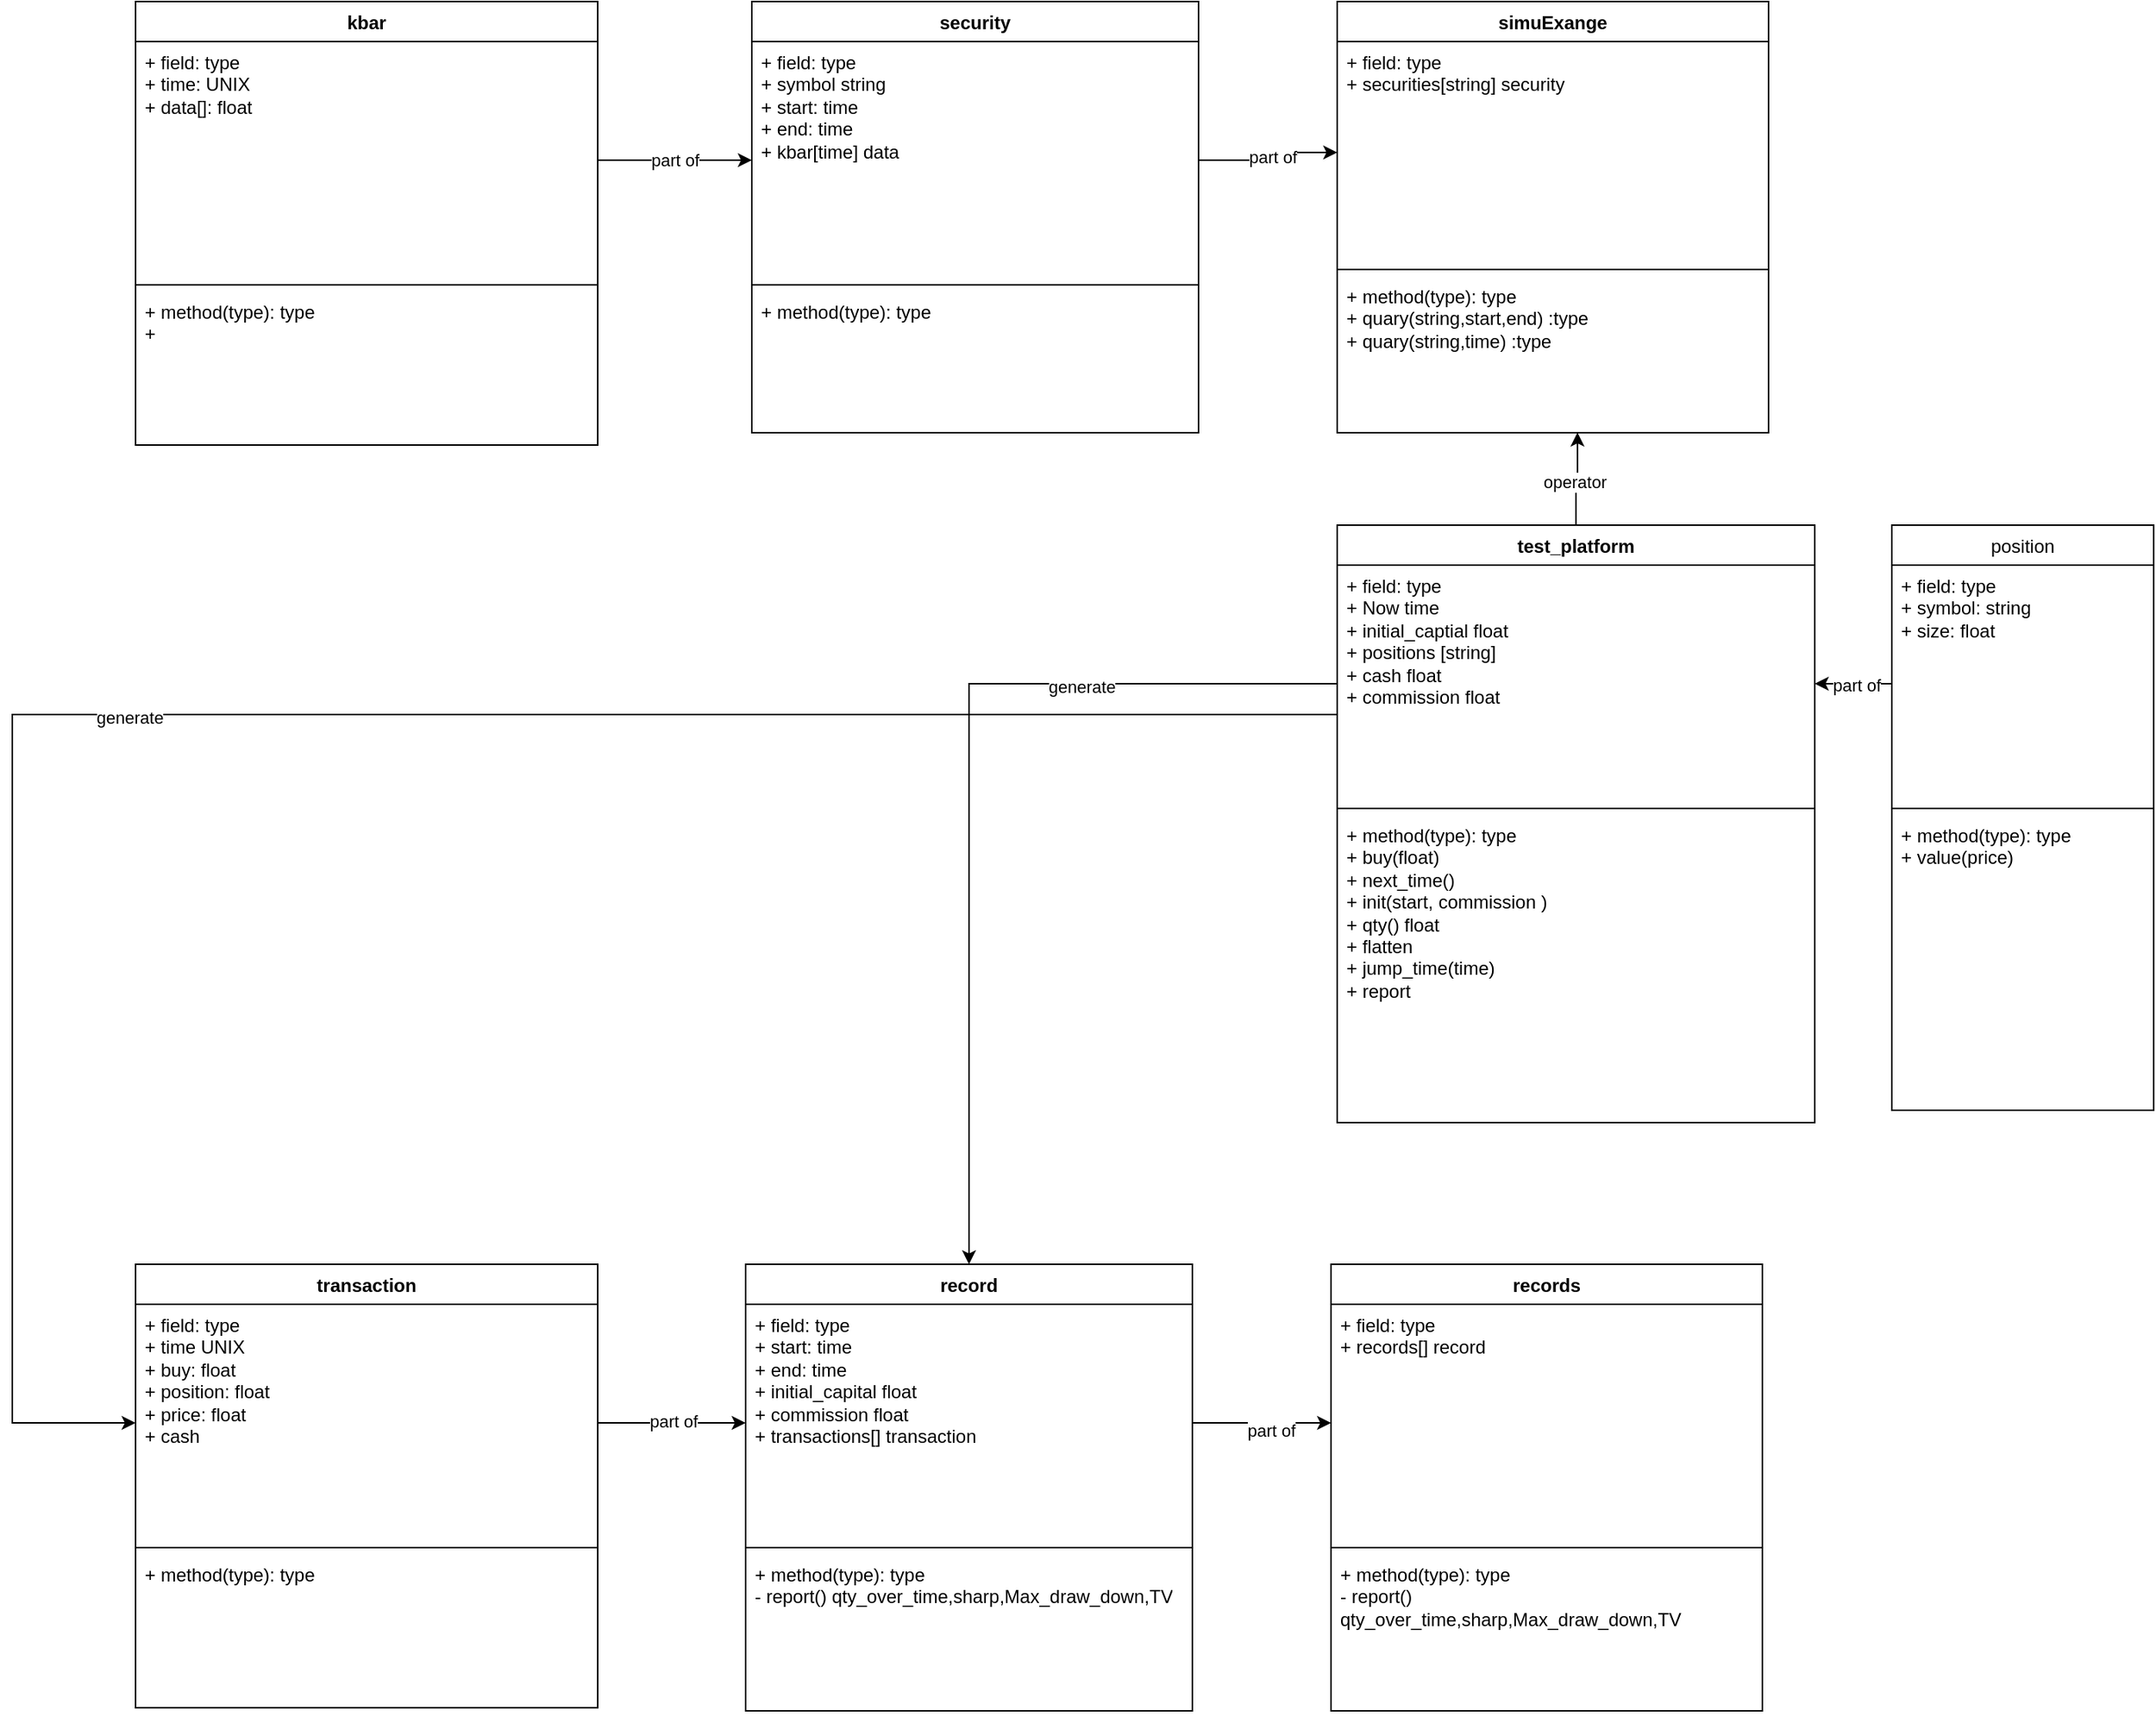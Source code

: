 <mxfile version="26.1.1">
  <diagram name="第 1 页" id="eEJtGMIXdbM9ThFpS3Nj">
    <mxGraphModel dx="2440" dy="1292" grid="1" gridSize="10" guides="1" tooltips="1" connect="1" arrows="1" fold="1" page="1" pageScale="1" pageWidth="827" pageHeight="1169" math="0" shadow="0">
      <root>
        <mxCell id="0" />
        <mxCell id="1" parent="0" />
        <mxCell id="I--uk0IJnU3XhjnONqk5-1" value="kbar" style="swimlane;fontStyle=1;align=center;verticalAlign=top;childLayout=stackLayout;horizontal=1;startSize=26;horizontalStack=0;resizeParent=1;resizeParentMax=0;resizeLast=0;collapsible=1;marginBottom=0;whiteSpace=wrap;html=1;" vertex="1" parent="1">
          <mxGeometry x="110" y="250" width="300" height="288" as="geometry" />
        </mxCell>
        <mxCell id="I--uk0IJnU3XhjnONqk5-2" value="+ field: type&lt;br&gt;+ time: UNIX&lt;div&gt;+ data[]: float&lt;/div&gt;&lt;div&gt;&lt;br&gt;&lt;/div&gt;" style="text;strokeColor=none;fillColor=none;align=left;verticalAlign=top;spacingLeft=4;spacingRight=4;overflow=hidden;rotatable=0;points=[[0,0.5],[1,0.5]];portConstraint=eastwest;whiteSpace=wrap;html=1;" vertex="1" parent="I--uk0IJnU3XhjnONqk5-1">
          <mxGeometry y="26" width="300" height="154" as="geometry" />
        </mxCell>
        <mxCell id="I--uk0IJnU3XhjnONqk5-3" value="" style="line;strokeWidth=1;fillColor=none;align=left;verticalAlign=middle;spacingTop=-1;spacingLeft=3;spacingRight=3;rotatable=0;labelPosition=right;points=[];portConstraint=eastwest;strokeColor=inherit;" vertex="1" parent="I--uk0IJnU3XhjnONqk5-1">
          <mxGeometry y="180" width="300" height="8" as="geometry" />
        </mxCell>
        <mxCell id="I--uk0IJnU3XhjnONqk5-4" value="+ method(type): type&lt;br&gt;+&amp;nbsp;" style="text;strokeColor=none;fillColor=none;align=left;verticalAlign=top;spacingLeft=4;spacingRight=4;overflow=hidden;rotatable=0;points=[[0,0.5],[1,0.5]];portConstraint=eastwest;whiteSpace=wrap;html=1;" vertex="1" parent="I--uk0IJnU3XhjnONqk5-1">
          <mxGeometry y="188" width="300" height="100" as="geometry" />
        </mxCell>
        <mxCell id="I--uk0IJnU3XhjnONqk5-5" value="security" style="swimlane;fontStyle=1;align=center;verticalAlign=top;childLayout=stackLayout;horizontal=1;startSize=26;horizontalStack=0;resizeParent=1;resizeParentMax=0;resizeLast=0;collapsible=1;marginBottom=0;whiteSpace=wrap;html=1;" vertex="1" parent="1">
          <mxGeometry x="510" y="250" width="290" height="280" as="geometry" />
        </mxCell>
        <mxCell id="I--uk0IJnU3XhjnONqk5-6" value="+ field: type&lt;div&gt;+ s&lt;span style=&quot;background-color: transparent; color: light-dark(rgb(0, 0, 0), rgb(255, 255, 255));&quot;&gt;ymbol string&lt;/span&gt;&lt;/div&gt;&lt;div&gt;&lt;div&gt;+ start: time&lt;/div&gt;&lt;div&gt;+ end: time&lt;/div&gt;&lt;div&gt;+ kbar[time] data&amp;nbsp;&lt;/div&gt;&lt;/div&gt;" style="text;strokeColor=none;fillColor=none;align=left;verticalAlign=top;spacingLeft=4;spacingRight=4;overflow=hidden;rotatable=0;points=[[0,0.5],[1,0.5]];portConstraint=eastwest;whiteSpace=wrap;html=1;" vertex="1" parent="I--uk0IJnU3XhjnONqk5-5">
          <mxGeometry y="26" width="290" height="154" as="geometry" />
        </mxCell>
        <mxCell id="I--uk0IJnU3XhjnONqk5-7" value="" style="line;strokeWidth=1;fillColor=none;align=left;verticalAlign=middle;spacingTop=-1;spacingLeft=3;spacingRight=3;rotatable=0;labelPosition=right;points=[];portConstraint=eastwest;strokeColor=inherit;" vertex="1" parent="I--uk0IJnU3XhjnONqk5-5">
          <mxGeometry y="180" width="290" height="8" as="geometry" />
        </mxCell>
        <mxCell id="I--uk0IJnU3XhjnONqk5-8" value="+ method(type): type" style="text;strokeColor=none;fillColor=none;align=left;verticalAlign=top;spacingLeft=4;spacingRight=4;overflow=hidden;rotatable=0;points=[[0,0.5],[1,0.5]];portConstraint=eastwest;whiteSpace=wrap;html=1;" vertex="1" parent="I--uk0IJnU3XhjnONqk5-5">
          <mxGeometry y="188" width="290" height="92" as="geometry" />
        </mxCell>
        <mxCell id="I--uk0IJnU3XhjnONqk5-9" value="transaction" style="swimlane;fontStyle=1;align=center;verticalAlign=top;childLayout=stackLayout;horizontal=1;startSize=26;horizontalStack=0;resizeParent=1;resizeParentMax=0;resizeLast=0;collapsible=1;marginBottom=0;whiteSpace=wrap;html=1;" vertex="1" parent="1">
          <mxGeometry x="110" y="1070" width="300" height="288" as="geometry" />
        </mxCell>
        <mxCell id="I--uk0IJnU3XhjnONqk5-10" value="+ field: type&lt;br&gt;+ time UNIX&lt;div&gt;+ buy: float&lt;br&gt;+ position: float&lt;/div&gt;&lt;div&gt;+ price: float&lt;/div&gt;&lt;div&gt;+ cash&lt;/div&gt;&lt;div&gt;&lt;br&gt;&lt;/div&gt;&lt;div&gt;&lt;br&gt;&lt;/div&gt;" style="text;strokeColor=none;fillColor=none;align=left;verticalAlign=top;spacingLeft=4;spacingRight=4;overflow=hidden;rotatable=0;points=[[0,0.5],[1,0.5]];portConstraint=eastwest;whiteSpace=wrap;html=1;" vertex="1" parent="I--uk0IJnU3XhjnONqk5-9">
          <mxGeometry y="26" width="300" height="154" as="geometry" />
        </mxCell>
        <mxCell id="I--uk0IJnU3XhjnONqk5-11" value="" style="line;strokeWidth=1;fillColor=none;align=left;verticalAlign=middle;spacingTop=-1;spacingLeft=3;spacingRight=3;rotatable=0;labelPosition=right;points=[];portConstraint=eastwest;strokeColor=inherit;" vertex="1" parent="I--uk0IJnU3XhjnONqk5-9">
          <mxGeometry y="180" width="300" height="8" as="geometry" />
        </mxCell>
        <mxCell id="I--uk0IJnU3XhjnONqk5-12" value="+ method(type): type&lt;div&gt;&lt;br/&gt;&lt;/div&gt;" style="text;strokeColor=none;fillColor=none;align=left;verticalAlign=top;spacingLeft=4;spacingRight=4;overflow=hidden;rotatable=0;points=[[0,0.5],[1,0.5]];portConstraint=eastwest;whiteSpace=wrap;html=1;" vertex="1" parent="I--uk0IJnU3XhjnONqk5-9">
          <mxGeometry y="188" width="300" height="100" as="geometry" />
        </mxCell>
        <mxCell id="I--uk0IJnU3XhjnONqk5-13" value="simuExange" style="swimlane;fontStyle=1;align=center;verticalAlign=top;childLayout=stackLayout;horizontal=1;startSize=26;horizontalStack=0;resizeParent=1;resizeParentMax=0;resizeLast=0;collapsible=1;marginBottom=0;whiteSpace=wrap;html=1;" vertex="1" parent="1">
          <mxGeometry x="890" y="250" width="280" height="280" as="geometry" />
        </mxCell>
        <mxCell id="I--uk0IJnU3XhjnONqk5-14" value="+ field: type&lt;div&gt;+&amp;nbsp;&lt;span style=&quot;text-align: center; background-color: transparent; color: light-dark(rgb(0, 0, 0), rgb(255, 255, 255));&quot;&gt;securities[string] security&amp;nbsp;&lt;/span&gt;&lt;/div&gt;" style="text;strokeColor=none;fillColor=none;align=left;verticalAlign=top;spacingLeft=4;spacingRight=4;overflow=hidden;rotatable=0;points=[[0,0.5],[1,0.5]];portConstraint=eastwest;whiteSpace=wrap;html=1;" vertex="1" parent="I--uk0IJnU3XhjnONqk5-13">
          <mxGeometry y="26" width="280" height="144" as="geometry" />
        </mxCell>
        <mxCell id="I--uk0IJnU3XhjnONqk5-15" value="" style="line;strokeWidth=1;fillColor=none;align=left;verticalAlign=middle;spacingTop=-1;spacingLeft=3;spacingRight=3;rotatable=0;labelPosition=right;points=[];portConstraint=eastwest;strokeColor=inherit;" vertex="1" parent="I--uk0IJnU3XhjnONqk5-13">
          <mxGeometry y="170" width="280" height="8" as="geometry" />
        </mxCell>
        <mxCell id="I--uk0IJnU3XhjnONqk5-16" value="+ method(type): type&lt;div&gt;+ quary(string,start,end) :type&lt;/div&gt;&lt;div&gt;+ quary&lt;span style=&quot;background-color: transparent; color: light-dark(rgb(0, 0, 0), rgb(255, 255, 255));&quot;&gt;(string,time) :type&lt;/span&gt;&lt;/div&gt;" style="text;strokeColor=none;fillColor=none;align=left;verticalAlign=top;spacingLeft=4;spacingRight=4;overflow=hidden;rotatable=0;points=[[0,0.5],[1,0.5]];portConstraint=eastwest;whiteSpace=wrap;html=1;" vertex="1" parent="I--uk0IJnU3XhjnONqk5-13">
          <mxGeometry y="178" width="280" height="102" as="geometry" />
        </mxCell>
        <mxCell id="I--uk0IJnU3XhjnONqk5-17" value="record" style="swimlane;fontStyle=1;align=center;verticalAlign=top;childLayout=stackLayout;horizontal=1;startSize=26;horizontalStack=0;resizeParent=1;resizeParentMax=0;resizeLast=0;collapsible=1;marginBottom=0;whiteSpace=wrap;html=1;" vertex="1" parent="1">
          <mxGeometry x="506" y="1070" width="290" height="290" as="geometry" />
        </mxCell>
        <mxCell id="I--uk0IJnU3XhjnONqk5-18" value="+ field: type&lt;br&gt;&lt;div&gt;+ start: time&lt;/div&gt;&lt;div&gt;+ end: time&lt;/div&gt;+ initial_capital float&lt;div&gt;+ commission float&lt;/div&gt;&lt;div&gt;+ transactions[] transaction&lt;/div&gt;" style="text;strokeColor=none;fillColor=none;align=left;verticalAlign=top;spacingLeft=4;spacingRight=4;overflow=hidden;rotatable=0;points=[[0,0.5],[1,0.5]];portConstraint=eastwest;whiteSpace=wrap;html=1;" vertex="1" parent="I--uk0IJnU3XhjnONqk5-17">
          <mxGeometry y="26" width="290" height="154" as="geometry" />
        </mxCell>
        <mxCell id="I--uk0IJnU3XhjnONqk5-19" value="" style="line;strokeWidth=1;fillColor=none;align=left;verticalAlign=middle;spacingTop=-1;spacingLeft=3;spacingRight=3;rotatable=0;labelPosition=right;points=[];portConstraint=eastwest;strokeColor=inherit;" vertex="1" parent="I--uk0IJnU3XhjnONqk5-17">
          <mxGeometry y="180" width="290" height="8" as="geometry" />
        </mxCell>
        <mxCell id="I--uk0IJnU3XhjnONqk5-20" value="+ method(type): type&lt;div&gt;- report() qty_over_time,sharp,Max_draw_down,TV&lt;/div&gt;" style="text;strokeColor=none;fillColor=none;align=left;verticalAlign=top;spacingLeft=4;spacingRight=4;overflow=hidden;rotatable=0;points=[[0,0.5],[1,0.5]];portConstraint=eastwest;whiteSpace=wrap;html=1;" vertex="1" parent="I--uk0IJnU3XhjnONqk5-17">
          <mxGeometry y="188" width="290" height="102" as="geometry" />
        </mxCell>
        <mxCell id="I--uk0IJnU3XhjnONqk5-21" value="records" style="swimlane;fontStyle=1;align=center;verticalAlign=top;childLayout=stackLayout;horizontal=1;startSize=26;horizontalStack=0;resizeParent=1;resizeParentMax=0;resizeLast=0;collapsible=1;marginBottom=0;whiteSpace=wrap;html=1;" vertex="1" parent="1">
          <mxGeometry x="886" y="1070" width="280" height="290" as="geometry" />
        </mxCell>
        <mxCell id="I--uk0IJnU3XhjnONqk5-22" value="+ field: type&lt;div&gt;+ records[] record&lt;/div&gt;" style="text;strokeColor=none;fillColor=none;align=left;verticalAlign=top;spacingLeft=4;spacingRight=4;overflow=hidden;rotatable=0;points=[[0,0.5],[1,0.5]];portConstraint=eastwest;whiteSpace=wrap;html=1;" vertex="1" parent="I--uk0IJnU3XhjnONqk5-21">
          <mxGeometry y="26" width="280" height="154" as="geometry" />
        </mxCell>
        <mxCell id="I--uk0IJnU3XhjnONqk5-23" value="" style="line;strokeWidth=1;fillColor=none;align=left;verticalAlign=middle;spacingTop=-1;spacingLeft=3;spacingRight=3;rotatable=0;labelPosition=right;points=[];portConstraint=eastwest;strokeColor=inherit;" vertex="1" parent="I--uk0IJnU3XhjnONqk5-21">
          <mxGeometry y="180" width="280" height="8" as="geometry" />
        </mxCell>
        <mxCell id="I--uk0IJnU3XhjnONqk5-24" value="+ method(type): type&lt;div&gt;- report() qty_over_time,sharp,Max_draw_down,TV&lt;/div&gt;" style="text;strokeColor=none;fillColor=none;align=left;verticalAlign=top;spacingLeft=4;spacingRight=4;overflow=hidden;rotatable=0;points=[[0,0.5],[1,0.5]];portConstraint=eastwest;whiteSpace=wrap;html=1;" vertex="1" parent="I--uk0IJnU3XhjnONqk5-21">
          <mxGeometry y="188" width="280" height="102" as="geometry" />
        </mxCell>
        <mxCell id="I--uk0IJnU3XhjnONqk5-25" value="test_platform" style="swimlane;fontStyle=1;align=center;verticalAlign=top;childLayout=stackLayout;horizontal=1;startSize=26;horizontalStack=0;resizeParent=1;resizeParentMax=0;resizeLast=0;collapsible=1;marginBottom=0;whiteSpace=wrap;html=1;" vertex="1" parent="1">
          <mxGeometry x="890" y="590" width="310" height="388" as="geometry" />
        </mxCell>
        <mxCell id="I--uk0IJnU3XhjnONqk5-26" value="+ field: type&lt;div&gt;+ Now time&lt;/div&gt;&lt;div&gt;+ initial_captial float&lt;/div&gt;&lt;div&gt;+ positions [string]&lt;/div&gt;&lt;div&gt;+ cash float&lt;/div&gt;&lt;div&gt;+ commission float&lt;/div&gt;&lt;div&gt;&lt;br&gt;&lt;/div&gt;&lt;div&gt;&lt;br&gt;&lt;/div&gt;" style="text;strokeColor=none;fillColor=none;align=left;verticalAlign=top;spacingLeft=4;spacingRight=4;overflow=hidden;rotatable=0;points=[[0,0.5],[1,0.5]];portConstraint=eastwest;whiteSpace=wrap;html=1;" vertex="1" parent="I--uk0IJnU3XhjnONqk5-25">
          <mxGeometry y="26" width="310" height="154" as="geometry" />
        </mxCell>
        <mxCell id="I--uk0IJnU3XhjnONqk5-27" value="" style="line;strokeWidth=1;fillColor=none;align=left;verticalAlign=middle;spacingTop=-1;spacingLeft=3;spacingRight=3;rotatable=0;labelPosition=right;points=[];portConstraint=eastwest;strokeColor=inherit;" vertex="1" parent="I--uk0IJnU3XhjnONqk5-25">
          <mxGeometry y="180" width="310" height="8" as="geometry" />
        </mxCell>
        <mxCell id="I--uk0IJnU3XhjnONqk5-28" value="+ method(type): type&lt;div&gt;+ b&lt;span style=&quot;background-color: transparent; color: light-dark(rgb(0, 0, 0), rgb(255, 255, 255));&quot;&gt;uy(float)&lt;/span&gt;&lt;/div&gt;&lt;div&gt;&lt;span style=&quot;background-color: transparent; color: light-dark(rgb(0, 0, 0), rgb(255, 255, 255));&quot;&gt;+ next_time()&lt;/span&gt;&lt;/div&gt;&lt;div&gt;&lt;span style=&quot;background-color: transparent; color: light-dark(rgb(0, 0, 0), rgb(255, 255, 255));&quot;&gt;+ init(start,&amp;nbsp;&lt;/span&gt;&lt;span style=&quot;background-color: transparent; color: light-dark(rgb(0, 0, 0), rgb(255, 255, 255));&quot;&gt;commission&lt;/span&gt;&lt;span style=&quot;background-color: transparent; color: light-dark(rgb(0, 0, 0), rgb(255, 255, 255));&quot;&gt;&amp;nbsp;)&lt;/span&gt;&lt;/div&gt;&lt;div&gt;&lt;span style=&quot;background-color: transparent; color: light-dark(rgb(0, 0, 0), rgb(255, 255, 255));&quot;&gt;+ qty() float&amp;nbsp;&lt;/span&gt;&lt;/div&gt;&lt;div&gt;&lt;span style=&quot;background-color: transparent; color: light-dark(rgb(0, 0, 0), rgb(255, 255, 255));&quot;&gt;+ flatten&lt;/span&gt;&lt;/div&gt;&lt;div&gt;&lt;span style=&quot;background-color: transparent; color: light-dark(rgb(0, 0, 0), rgb(255, 255, 255));&quot;&gt;+ jump_time(time)&lt;/span&gt;&lt;/div&gt;&lt;div&gt;&lt;span style=&quot;background-color: transparent; color: light-dark(rgb(0, 0, 0), rgb(255, 255, 255));&quot;&gt;+ report&lt;/span&gt;&lt;/div&gt;" style="text;strokeColor=none;fillColor=none;align=left;verticalAlign=top;spacingLeft=4;spacingRight=4;overflow=hidden;rotatable=0;points=[[0,0.5],[1,0.5]];portConstraint=eastwest;whiteSpace=wrap;html=1;" vertex="1" parent="I--uk0IJnU3XhjnONqk5-25">
          <mxGeometry y="188" width="310" height="200" as="geometry" />
        </mxCell>
        <mxCell id="I--uk0IJnU3XhjnONqk5-29" style="edgeStyle=orthogonalEdgeStyle;rounded=0;orthogonalLoop=1;jettySize=auto;html=1;" edge="1" parent="1" source="I--uk0IJnU3XhjnONqk5-2" target="I--uk0IJnU3XhjnONqk5-6">
          <mxGeometry relative="1" as="geometry" />
        </mxCell>
        <mxCell id="I--uk0IJnU3XhjnONqk5-30" value="part of" style="edgeLabel;html=1;align=center;verticalAlign=middle;resizable=0;points=[];" vertex="1" connectable="0" parent="I--uk0IJnU3XhjnONqk5-29">
          <mxGeometry relative="1" as="geometry">
            <mxPoint as="offset" />
          </mxGeometry>
        </mxCell>
        <mxCell id="I--uk0IJnU3XhjnONqk5-31" style="edgeStyle=orthogonalEdgeStyle;rounded=0;orthogonalLoop=1;jettySize=auto;html=1;entryX=0;entryY=0.5;entryDx=0;entryDy=0;" edge="1" parent="1" source="I--uk0IJnU3XhjnONqk5-6" target="I--uk0IJnU3XhjnONqk5-14">
          <mxGeometry relative="1" as="geometry" />
        </mxCell>
        <mxCell id="I--uk0IJnU3XhjnONqk5-32" value="part of" style="edgeLabel;html=1;align=center;verticalAlign=middle;resizable=0;points=[];" vertex="1" connectable="0" parent="I--uk0IJnU3XhjnONqk5-31">
          <mxGeometry x="0.116" y="-3" relative="1" as="geometry">
            <mxPoint as="offset" />
          </mxGeometry>
        </mxCell>
        <mxCell id="I--uk0IJnU3XhjnONqk5-33" style="edgeStyle=orthogonalEdgeStyle;rounded=0;orthogonalLoop=1;jettySize=auto;html=1;entryX=0;entryY=0.5;entryDx=0;entryDy=0;" edge="1" parent="1" source="I--uk0IJnU3XhjnONqk5-10" target="I--uk0IJnU3XhjnONqk5-18">
          <mxGeometry relative="1" as="geometry" />
        </mxCell>
        <mxCell id="I--uk0IJnU3XhjnONqk5-34" value="part of" style="edgeLabel;html=1;align=center;verticalAlign=middle;resizable=0;points=[];" vertex="1" connectable="0" parent="I--uk0IJnU3XhjnONqk5-33">
          <mxGeometry x="0.021" y="1" relative="1" as="geometry">
            <mxPoint as="offset" />
          </mxGeometry>
        </mxCell>
        <mxCell id="I--uk0IJnU3XhjnONqk5-35" style="edgeStyle=orthogonalEdgeStyle;rounded=0;orthogonalLoop=1;jettySize=auto;html=1;" edge="1" parent="1" source="I--uk0IJnU3XhjnONqk5-18" target="I--uk0IJnU3XhjnONqk5-22">
          <mxGeometry relative="1" as="geometry" />
        </mxCell>
        <mxCell id="I--uk0IJnU3XhjnONqk5-36" value="part of" style="edgeLabel;html=1;align=center;verticalAlign=middle;resizable=0;points=[];" vertex="1" connectable="0" parent="I--uk0IJnU3XhjnONqk5-35">
          <mxGeometry x="0.133" y="-5" relative="1" as="geometry">
            <mxPoint as="offset" />
          </mxGeometry>
        </mxCell>
        <mxCell id="I--uk0IJnU3XhjnONqk5-39" style="edgeStyle=orthogonalEdgeStyle;rounded=0;orthogonalLoop=1;jettySize=auto;html=1;entryX=0.5;entryY=0;entryDx=0;entryDy=0;" edge="1" parent="1" source="I--uk0IJnU3XhjnONqk5-26" target="I--uk0IJnU3XhjnONqk5-17">
          <mxGeometry relative="1" as="geometry" />
        </mxCell>
        <mxCell id="I--uk0IJnU3XhjnONqk5-40" value="generate" style="edgeLabel;html=1;align=center;verticalAlign=middle;resizable=0;points=[];" vertex="1" connectable="0" parent="I--uk0IJnU3XhjnONqk5-39">
          <mxGeometry x="-0.461" y="2" relative="1" as="geometry">
            <mxPoint as="offset" />
          </mxGeometry>
        </mxCell>
        <mxCell id="I--uk0IJnU3XhjnONqk5-37" style="edgeStyle=orthogonalEdgeStyle;rounded=0;orthogonalLoop=1;jettySize=auto;html=1;entryX=0;entryY=0.5;entryDx=0;entryDy=0;" edge="1" parent="1" source="I--uk0IJnU3XhjnONqk5-26" target="I--uk0IJnU3XhjnONqk5-10">
          <mxGeometry relative="1" as="geometry">
            <mxPoint x="96" y="280" as="targetPoint" />
            <Array as="points">
              <mxPoint x="30" y="713" />
              <mxPoint x="30" y="1173" />
            </Array>
          </mxGeometry>
        </mxCell>
        <mxCell id="I--uk0IJnU3XhjnONqk5-38" value="generate" style="edgeLabel;html=1;align=center;verticalAlign=middle;resizable=0;points=[];" vertex="1" connectable="0" parent="I--uk0IJnU3XhjnONqk5-37">
          <mxGeometry x="0.121" y="2" relative="1" as="geometry">
            <mxPoint as="offset" />
          </mxGeometry>
        </mxCell>
        <mxCell id="I--uk0IJnU3XhjnONqk5-41" style="edgeStyle=orthogonalEdgeStyle;rounded=0;orthogonalLoop=1;jettySize=auto;html=1;entryX=0.557;entryY=0.999;entryDx=0;entryDy=0;entryPerimeter=0;" edge="1" parent="1" source="I--uk0IJnU3XhjnONqk5-25" target="I--uk0IJnU3XhjnONqk5-16">
          <mxGeometry relative="1" as="geometry" />
        </mxCell>
        <mxCell id="I--uk0IJnU3XhjnONqk5-42" value="operator" style="edgeLabel;html=1;align=center;verticalAlign=middle;resizable=0;points=[];" vertex="1" connectable="0" parent="I--uk0IJnU3XhjnONqk5-41">
          <mxGeometry x="-0.071" y="1" relative="1" as="geometry">
            <mxPoint as="offset" />
          </mxGeometry>
        </mxCell>
        <mxCell id="I--uk0IJnU3XhjnONqk5-43" value="&lt;div style=&quot;font-weight: 400; text-align: left;&quot;&gt;position&lt;/div&gt;" style="swimlane;fontStyle=1;align=center;verticalAlign=top;childLayout=stackLayout;horizontal=1;startSize=26;horizontalStack=0;resizeParent=1;resizeParentMax=0;resizeLast=0;collapsible=1;marginBottom=0;whiteSpace=wrap;html=1;" vertex="1" parent="1">
          <mxGeometry x="1250" y="590" width="170" height="380" as="geometry" />
        </mxCell>
        <mxCell id="I--uk0IJnU3XhjnONqk5-44" value="+ field: type&lt;br&gt;+ symbol: string&lt;div&gt;+ size: float&lt;/div&gt;&lt;div&gt;&lt;br&gt;&lt;/div&gt;" style="text;strokeColor=none;fillColor=none;align=left;verticalAlign=top;spacingLeft=4;spacingRight=4;overflow=hidden;rotatable=0;points=[[0,0.5],[1,0.5]];portConstraint=eastwest;whiteSpace=wrap;html=1;" vertex="1" parent="I--uk0IJnU3XhjnONqk5-43">
          <mxGeometry y="26" width="170" height="154" as="geometry" />
        </mxCell>
        <mxCell id="I--uk0IJnU3XhjnONqk5-45" value="" style="line;strokeWidth=1;fillColor=none;align=left;verticalAlign=middle;spacingTop=-1;spacingLeft=3;spacingRight=3;rotatable=0;labelPosition=right;points=[];portConstraint=eastwest;strokeColor=inherit;" vertex="1" parent="I--uk0IJnU3XhjnONqk5-43">
          <mxGeometry y="180" width="170" height="8" as="geometry" />
        </mxCell>
        <mxCell id="I--uk0IJnU3XhjnONqk5-46" value="+ method(type): type&lt;div&gt;+ value(price)&lt;/div&gt;" style="text;strokeColor=none;fillColor=none;align=left;verticalAlign=top;spacingLeft=4;spacingRight=4;overflow=hidden;rotatable=0;points=[[0,0.5],[1,0.5]];portConstraint=eastwest;whiteSpace=wrap;html=1;" vertex="1" parent="I--uk0IJnU3XhjnONqk5-43">
          <mxGeometry y="188" width="170" height="192" as="geometry" />
        </mxCell>
        <mxCell id="I--uk0IJnU3XhjnONqk5-47" style="edgeStyle=orthogonalEdgeStyle;rounded=0;orthogonalLoop=1;jettySize=auto;html=1;entryX=1;entryY=0.5;entryDx=0;entryDy=0;" edge="1" parent="1" source="I--uk0IJnU3XhjnONqk5-44" target="I--uk0IJnU3XhjnONqk5-26">
          <mxGeometry relative="1" as="geometry" />
        </mxCell>
        <mxCell id="I--uk0IJnU3XhjnONqk5-48" value="part of" style="edgeLabel;html=1;align=center;verticalAlign=middle;resizable=0;points=[];" vertex="1" connectable="0" parent="I--uk0IJnU3XhjnONqk5-47">
          <mxGeometry x="-0.062" y="1" relative="1" as="geometry">
            <mxPoint as="offset" />
          </mxGeometry>
        </mxCell>
      </root>
    </mxGraphModel>
  </diagram>
</mxfile>
